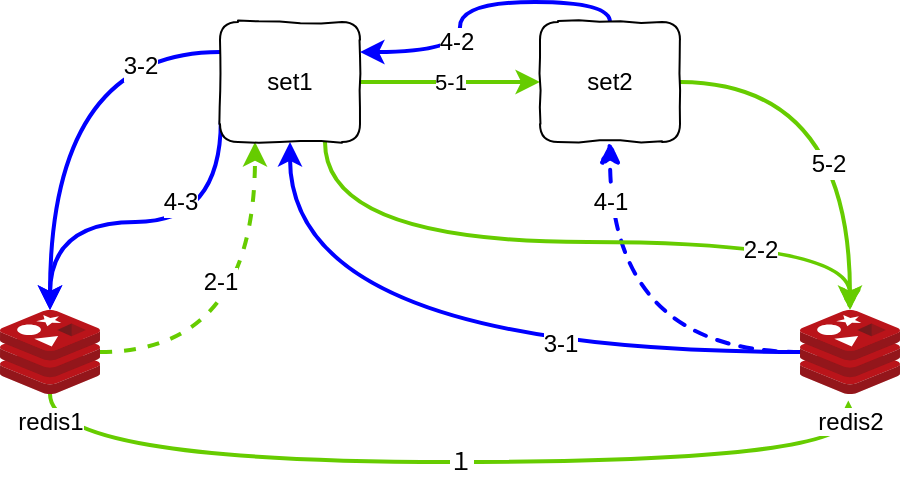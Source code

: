 <mxfile version="12.4.2" type="device" pages="1"><diagram id="aITP17TVllvbcr6FCUk3" name="第 1 页"><mxGraphModel dx="813" dy="449" grid="1" gridSize="10" guides="1" tooltips="1" connect="1" arrows="1" fold="1" page="1" pageScale="1" pageWidth="1169" pageHeight="827" math="0" shadow="0"><root><mxCell id="0"/><mxCell id="1" parent="0"/><mxCell id="aBFx8ja_seKSW6zZHb9g-2" style="edgeStyle=orthogonalEdgeStyle;rounded=0;orthogonalLoop=1;jettySize=auto;html=1;curved=1;entryX=0.483;entryY=1.078;entryDx=0;entryDy=0;entryPerimeter=0;strokeWidth=2;strokeColor=#66CC00;" parent="1" source="pOAKFyI_rDZRuXiSj3Uz-1" target="aBFx8ja_seKSW6zZHb9g-1" edge="1"><mxGeometry relative="1" as="geometry"><mxPoint x="570" y="465" as="targetPoint"/><Array as="points"><mxPoint x="285" y="520"/><mxPoint x="684" y="520"/></Array></mxGeometry></mxCell><mxCell id="aBFx8ja_seKSW6zZHb9g-6" value="１" style="text;html=1;align=center;verticalAlign=middle;resizable=0;points=[];;labelBackgroundColor=#ffffff;" parent="aBFx8ja_seKSW6zZHb9g-2" vertex="1" connectable="0"><mxGeometry x="0.181" y="2" relative="1" as="geometry"><mxPoint x="-34.86" y="2" as="offset"/></mxGeometry></mxCell><mxCell id="aBFx8ja_seKSW6zZHb9g-8" style="edgeStyle=orthogonalEdgeStyle;curved=1;rounded=0;orthogonalLoop=1;jettySize=auto;html=1;entryX=0.25;entryY=1;entryDx=0;entryDy=0;dashed=1;strokeWidth=2;strokeColor=#66CC00;" parent="1" source="pOAKFyI_rDZRuXiSj3Uz-1" target="aBFx8ja_seKSW6zZHb9g-4" edge="1"><mxGeometry relative="1" as="geometry"/></mxCell><mxCell id="aBFx8ja_seKSW6zZHb9g-9" value="2-1" style="text;html=1;align=center;verticalAlign=middle;resizable=0;points=[];;labelBackgroundColor=#ffffff;" parent="aBFx8ja_seKSW6zZHb9g-8" vertex="1" connectable="0"><mxGeometry x="0.13" y="2" relative="1" as="geometry"><mxPoint x="-15.57" y="-9.43" as="offset"/></mxGeometry></mxCell><mxCell id="pOAKFyI_rDZRuXiSj3Uz-1" value="redis1" style="aspect=fixed;html=1;points=[];align=center;image;fontSize=12;image=img/lib/mscae/Cache_Redis_Product.svg;" parent="1" vertex="1"><mxGeometry x="260" y="444" width="50" height="42" as="geometry"/></mxCell><mxCell id="aBFx8ja_seKSW6zZHb9g-17" style="edgeStyle=orthogonalEdgeStyle;curved=1;rounded=0;orthogonalLoop=1;jettySize=auto;html=1;entryX=0.5;entryY=1;entryDx=0;entryDy=0;dashed=1;comic=1;strokeColor=#0000FF;strokeWidth=2;" parent="1" source="aBFx8ja_seKSW6zZHb9g-1" target="aBFx8ja_seKSW6zZHb9g-5" edge="1"><mxGeometry relative="1" as="geometry"><mxPoint x="630" y="440" as="sourcePoint"/><Array as="points"><mxPoint x="565" y="465"/></Array></mxGeometry></mxCell><mxCell id="aBFx8ja_seKSW6zZHb9g-18" value="4-1" style="text;html=1;align=center;verticalAlign=middle;resizable=0;points=[];;labelBackgroundColor=#ffffff;" parent="aBFx8ja_seKSW6zZHb9g-17" vertex="1" connectable="0"><mxGeometry x="0.282" y="1" relative="1" as="geometry"><mxPoint x="0.71" y="-42" as="offset"/></mxGeometry></mxCell><mxCell id="aBFx8ja_seKSW6zZHb9g-25" style="edgeStyle=orthogonalEdgeStyle;curved=1;rounded=0;orthogonalLoop=1;jettySize=auto;html=1;entryX=0.5;entryY=1;entryDx=0;entryDy=0;strokeColor=#0000FF;strokeWidth=2;" parent="1" source="aBFx8ja_seKSW6zZHb9g-1" target="aBFx8ja_seKSW6zZHb9g-4" edge="1"><mxGeometry relative="1" as="geometry"><mxPoint x="875" y="486" as="sourcePoint"/><mxPoint x="420" y="380" as="targetPoint"/><Array as="points"><mxPoint x="405" y="465"/></Array></mxGeometry></mxCell><mxCell id="aBFx8ja_seKSW6zZHb9g-39" value="3-1" style="text;html=1;align=center;verticalAlign=middle;resizable=0;points=[];;labelBackgroundColor=#ffffff;" parent="aBFx8ja_seKSW6zZHb9g-25" vertex="1" connectable="0"><mxGeometry x="0.701" y="-38" relative="1" as="geometry"><mxPoint x="96.71" y="46.29" as="offset"/></mxGeometry></mxCell><mxCell id="aBFx8ja_seKSW6zZHb9g-1" value="redis2" style="aspect=fixed;html=1;points=[];align=center;image;fontSize=12;image=img/lib/mscae/Cache_Redis_Product.svg;" parent="1" vertex="1"><mxGeometry x="660" y="444" width="50" height="42" as="geometry"/></mxCell><mxCell id="aBFx8ja_seKSW6zZHb9g-10" style="edgeStyle=orthogonalEdgeStyle;curved=1;rounded=0;orthogonalLoop=1;jettySize=auto;html=1;exitX=0.75;exitY=1;exitDx=0;exitDy=0;comic=1;strokeWidth=2;strokeColor=#66CC00;" parent="1" source="aBFx8ja_seKSW6zZHb9g-4" target="aBFx8ja_seKSW6zZHb9g-1" edge="1"><mxGeometry relative="1" as="geometry"><Array as="points"><mxPoint x="422" y="410"/><mxPoint x="685" y="410"/></Array></mxGeometry></mxCell><mxCell id="aBFx8ja_seKSW6zZHb9g-11" value="2-2" style="text;html=1;align=center;verticalAlign=middle;resizable=0;points=[];;labelBackgroundColor=#ffffff;" parent="aBFx8ja_seKSW6zZHb9g-10" vertex="1" connectable="0"><mxGeometry x="0.007" y="5" relative="1" as="geometry"><mxPoint x="93" y="8.43" as="offset"/></mxGeometry></mxCell><mxCell id="aBFx8ja_seKSW6zZHb9g-27" style="edgeStyle=orthogonalEdgeStyle;curved=1;rounded=0;orthogonalLoop=1;jettySize=auto;html=1;exitX=0;exitY=0.25;exitDx=0;exitDy=0;strokeColor=#0000FF;strokeWidth=2;" parent="1" source="aBFx8ja_seKSW6zZHb9g-4" target="pOAKFyI_rDZRuXiSj3Uz-1" edge="1"><mxGeometry relative="1" as="geometry"><Array as="points"><mxPoint x="285" y="315"/></Array></mxGeometry></mxCell><mxCell id="aBFx8ja_seKSW6zZHb9g-28" value="3-2" style="text;html=1;align=center;verticalAlign=middle;resizable=0;points=[];;labelBackgroundColor=#ffffff;" parent="aBFx8ja_seKSW6zZHb9g-27" vertex="1" connectable="0"><mxGeometry x="0.269" y="6" relative="1" as="geometry"><mxPoint x="38.71" y="-43.86" as="offset"/></mxGeometry></mxCell><mxCell id="aBFx8ja_seKSW6zZHb9g-31" style="edgeStyle=orthogonalEdgeStyle;curved=1;rounded=0;orthogonalLoop=1;jettySize=auto;html=1;exitX=0.006;exitY=0.821;exitDx=0;exitDy=0;strokeColor=#0000FF;strokeWidth=2;exitPerimeter=0;" parent="1" source="aBFx8ja_seKSW6zZHb9g-4" target="pOAKFyI_rDZRuXiSj3Uz-1" edge="1"><mxGeometry relative="1" as="geometry"><mxPoint x="285" y="440" as="targetPoint"/><Array as="points"><mxPoint x="370" y="400"/><mxPoint x="285" y="400"/></Array></mxGeometry></mxCell><mxCell id="aBFx8ja_seKSW6zZHb9g-32" value="4-3" style="text;html=1;align=center;verticalAlign=middle;resizable=0;points=[];;labelBackgroundColor=#ffffff;" parent="aBFx8ja_seKSW6zZHb9g-31" vertex="1" connectable="0"><mxGeometry x="-0.307" y="-21" relative="1" as="geometry"><mxPoint x="-9" y="10.86" as="offset"/></mxGeometry></mxCell><mxCell id="aBFx8ja_seKSW6zZHb9g-33" value="5-1" style="edgeStyle=orthogonalEdgeStyle;curved=1;rounded=0;orthogonalLoop=1;jettySize=auto;html=1;exitX=1;exitY=0.5;exitDx=0;exitDy=0;entryX=0;entryY=0.5;entryDx=0;entryDy=0;strokeColor=#66CC00;strokeWidth=2;" parent="1" source="aBFx8ja_seKSW6zZHb9g-4" target="aBFx8ja_seKSW6zZHb9g-5" edge="1"><mxGeometry relative="1" as="geometry"/></mxCell><mxCell id="aBFx8ja_seKSW6zZHb9g-4" value="set1" style="rounded=1;whiteSpace=wrap;html=1;comic=1;" parent="1" vertex="1"><mxGeometry x="370" y="300" width="70" height="60" as="geometry"/></mxCell><mxCell id="aBFx8ja_seKSW6zZHb9g-29" style="edgeStyle=orthogonalEdgeStyle;curved=1;rounded=0;orthogonalLoop=1;jettySize=auto;html=1;exitX=0.5;exitY=0;exitDx=0;exitDy=0;entryX=1;entryY=0.25;entryDx=0;entryDy=0;strokeColor=#0000FF;strokeWidth=2;" parent="1" source="aBFx8ja_seKSW6zZHb9g-5" target="aBFx8ja_seKSW6zZHb9g-4" edge="1"><mxGeometry relative="1" as="geometry"><Array as="points"><mxPoint x="565" y="290"/><mxPoint x="490" y="290"/><mxPoint x="490" y="315"/></Array></mxGeometry></mxCell><mxCell id="aBFx8ja_seKSW6zZHb9g-30" value="4-2" style="text;html=1;align=center;verticalAlign=middle;resizable=0;points=[];;labelBackgroundColor=#ffffff;" parent="aBFx8ja_seKSW6zZHb9g-29" vertex="1" connectable="0"><mxGeometry x="-0.207" relative="1" as="geometry"><mxPoint x="-23.86" y="19.86" as="offset"/></mxGeometry></mxCell><mxCell id="aBFx8ja_seKSW6zZHb9g-34" style="edgeStyle=orthogonalEdgeStyle;curved=1;rounded=0;orthogonalLoop=1;jettySize=auto;html=1;comic=0;strokeColor=#66CC00;strokeWidth=2;" parent="1" target="aBFx8ja_seKSW6zZHb9g-1" edge="1"><mxGeometry relative="1" as="geometry"><mxPoint x="600" y="330" as="sourcePoint"/></mxGeometry></mxCell><mxCell id="aBFx8ja_seKSW6zZHb9g-35" value="5-2" style="text;html=1;align=center;verticalAlign=middle;resizable=0;points=[];;labelBackgroundColor=#ffffff;" parent="aBFx8ja_seKSW6zZHb9g-34" vertex="1" connectable="0"><mxGeometry x="-0.256" y="-28" relative="1" as="geometry"><mxPoint y="12.12" as="offset"/></mxGeometry></mxCell><mxCell id="aBFx8ja_seKSW6zZHb9g-5" value="set2" style="rounded=1;whiteSpace=wrap;html=1;comic=1;" parent="1" vertex="1"><mxGeometry x="530" y="300" width="70" height="60" as="geometry"/></mxCell></root></mxGraphModel></diagram></mxfile>